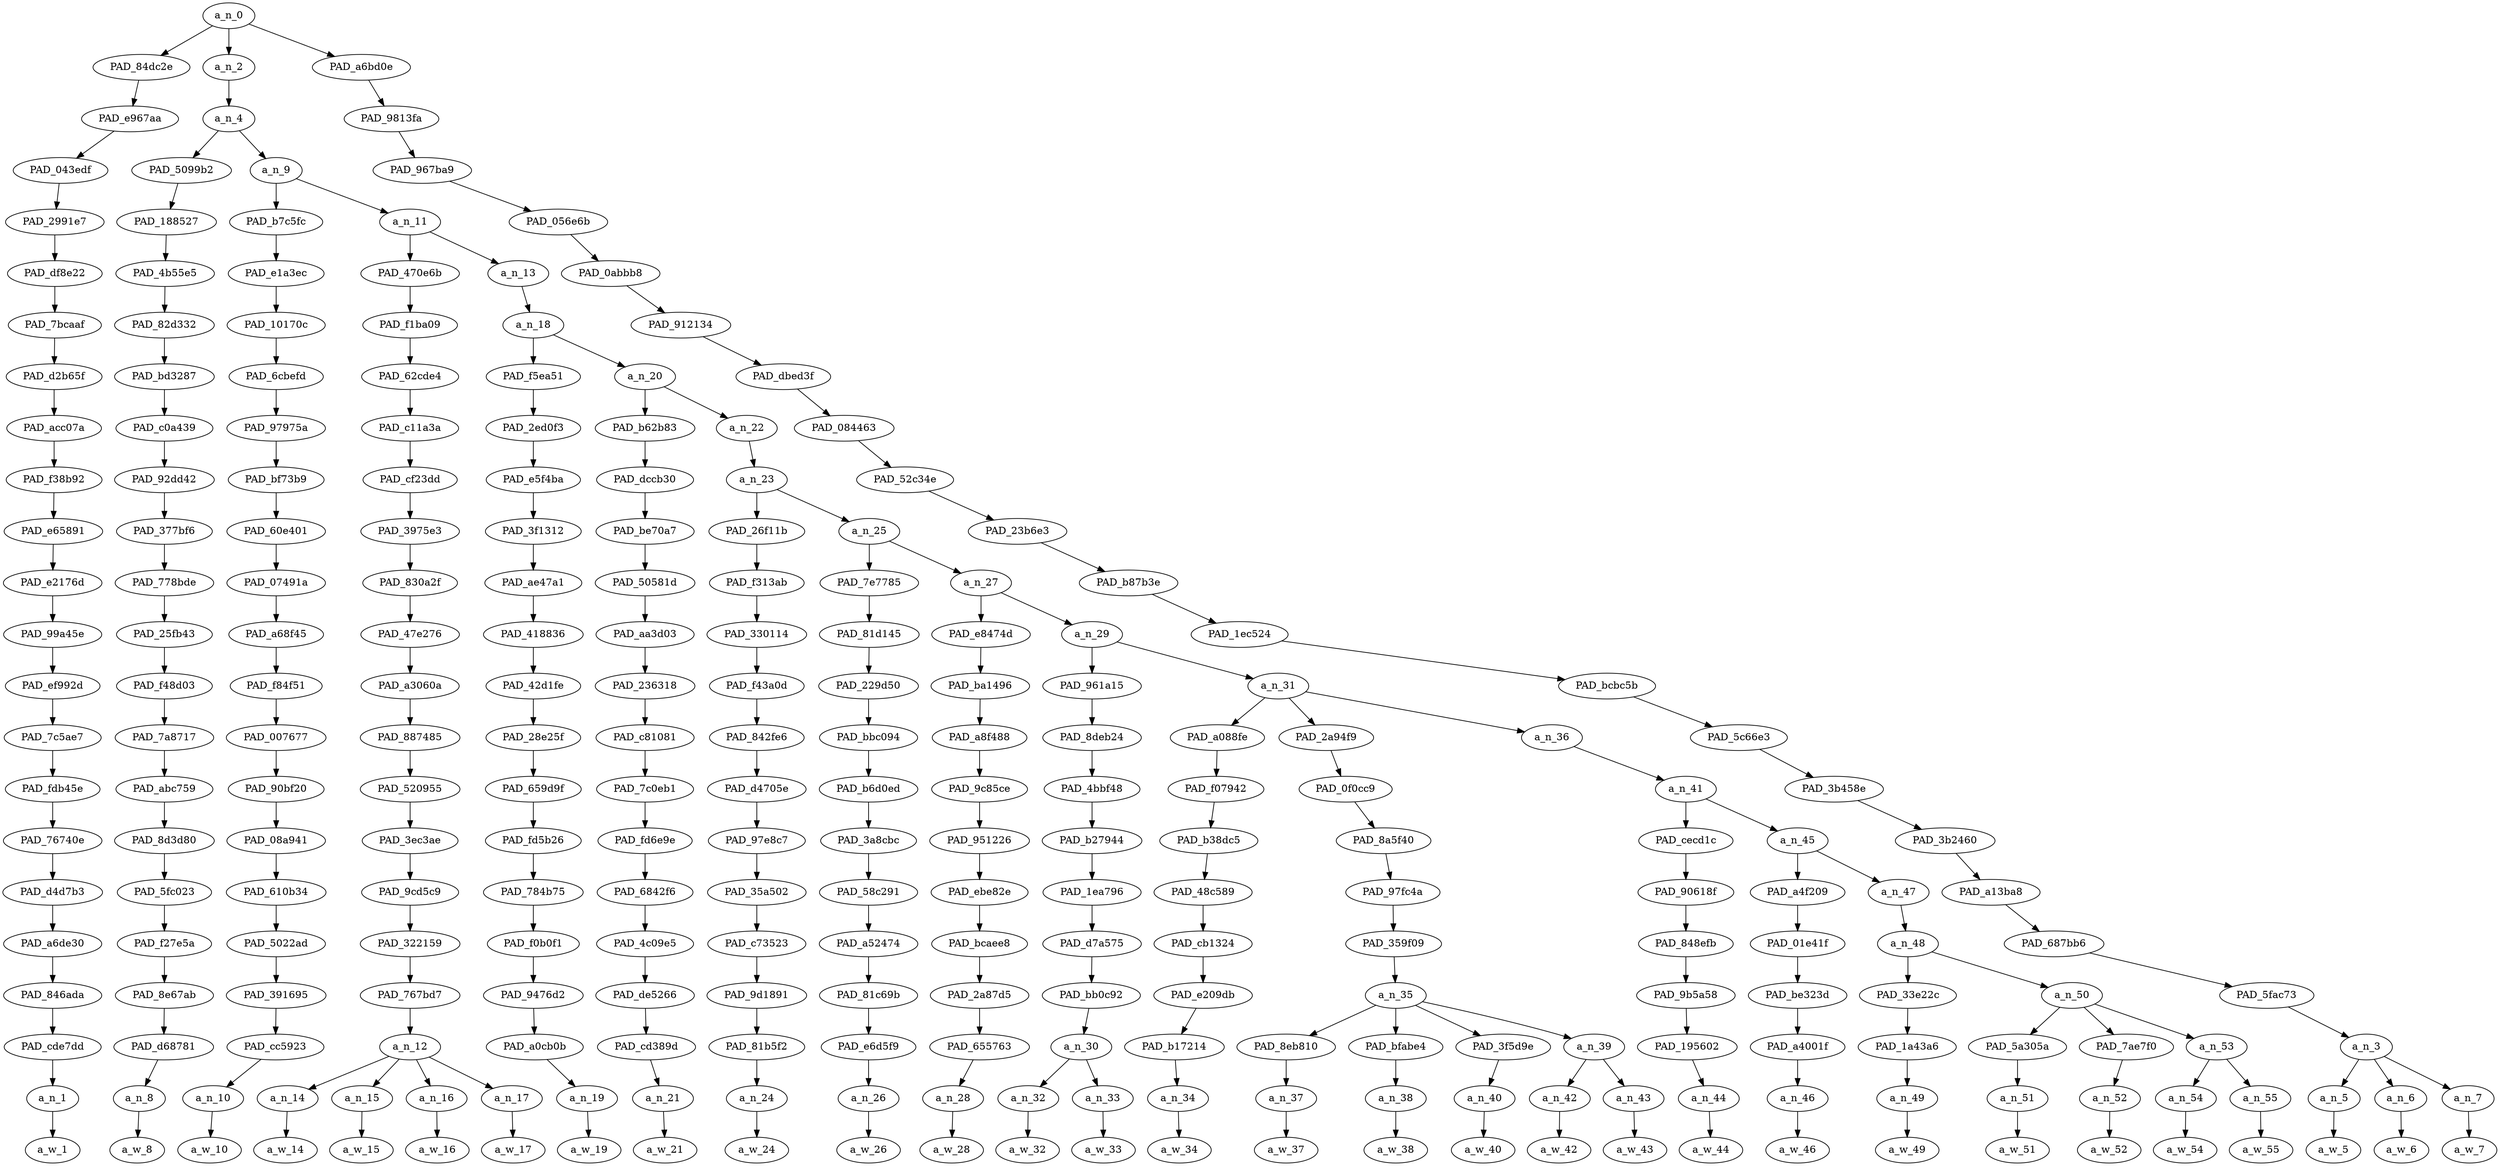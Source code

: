 strict digraph "" {
	a_n_0	[div_dir=1,
		index=0,
		level=22,
		pos="10.189973054108796,22!",
		text_span="[0, 1, 2, 3, 4, 5, 6, 7, 8, 9, 10, 11, 12, 13, 14, 15, 16, 17, 18, 19, 20, 21, 22, 23, 24, 25, 26, 27, 28, 29]",
		value=0.99999999];
	PAD_84dc2e	[div_dir=1,
		index=0,
		level=21,
		pos="0.0,21!",
		text_span="[0]",
		value=0.05648626];
	a_n_0 -> PAD_84dc2e;
	a_n_2	[div_dir=1,
		index=1,
		level=21,
		pos="2.569919162326389,21!",
		text_span="[1, 2, 3, 4, 5, 6, 7, 8, 9, 10, 11, 12, 13, 14, 15, 16, 17, 18, 19, 20, 21, 22, 23, 24, 25, 26]",
		value=0.85687011];
	a_n_0 -> a_n_2;
	PAD_a6bd0e	[div_dir=1,
		index=2,
		level=21,
		pos="28.0,21!",
		text_span="[27, 28, 29]",
		value=0.08574653];
	a_n_0 -> PAD_a6bd0e;
	PAD_e967aa	[div_dir=1,
		index=0,
		level=20,
		pos="0.0,20!",
		text_span="[0]",
		value=0.05648626];
	PAD_84dc2e -> PAD_e967aa;
	PAD_043edf	[div_dir=1,
		index=0,
		level=19,
		pos="0.0,19!",
		text_span="[0]",
		value=0.05648626];
	PAD_e967aa -> PAD_043edf;
	PAD_2991e7	[div_dir=1,
		index=0,
		level=18,
		pos="0.0,18!",
		text_span="[0]",
		value=0.05648626];
	PAD_043edf -> PAD_2991e7;
	PAD_df8e22	[div_dir=1,
		index=0,
		level=17,
		pos="0.0,17!",
		text_span="[0]",
		value=0.05648626];
	PAD_2991e7 -> PAD_df8e22;
	PAD_7bcaaf	[div_dir=1,
		index=0,
		level=16,
		pos="0.0,16!",
		text_span="[0]",
		value=0.05648626];
	PAD_df8e22 -> PAD_7bcaaf;
	PAD_d2b65f	[div_dir=1,
		index=0,
		level=15,
		pos="0.0,15!",
		text_span="[0]",
		value=0.05648626];
	PAD_7bcaaf -> PAD_d2b65f;
	PAD_acc07a	[div_dir=1,
		index=0,
		level=14,
		pos="0.0,14!",
		text_span="[0]",
		value=0.05648626];
	PAD_d2b65f -> PAD_acc07a;
	PAD_f38b92	[div_dir=1,
		index=0,
		level=13,
		pos="0.0,13!",
		text_span="[0]",
		value=0.05648626];
	PAD_acc07a -> PAD_f38b92;
	PAD_e65891	[div_dir=1,
		index=0,
		level=12,
		pos="0.0,12!",
		text_span="[0]",
		value=0.05648626];
	PAD_f38b92 -> PAD_e65891;
	PAD_e2176d	[div_dir=1,
		index=0,
		level=11,
		pos="0.0,11!",
		text_span="[0]",
		value=0.05648626];
	PAD_e65891 -> PAD_e2176d;
	PAD_99a45e	[div_dir=1,
		index=0,
		level=10,
		pos="0.0,10!",
		text_span="[0]",
		value=0.05648626];
	PAD_e2176d -> PAD_99a45e;
	PAD_ef992d	[div_dir=1,
		index=0,
		level=9,
		pos="0.0,9!",
		text_span="[0]",
		value=0.05648626];
	PAD_99a45e -> PAD_ef992d;
	PAD_7c5ae7	[div_dir=1,
		index=0,
		level=8,
		pos="0.0,8!",
		text_span="[0]",
		value=0.05648626];
	PAD_ef992d -> PAD_7c5ae7;
	PAD_fdb45e	[div_dir=1,
		index=0,
		level=7,
		pos="0.0,7!",
		text_span="[0]",
		value=0.05648626];
	PAD_7c5ae7 -> PAD_fdb45e;
	PAD_76740e	[div_dir=1,
		index=0,
		level=6,
		pos="0.0,6!",
		text_span="[0]",
		value=0.05648626];
	PAD_fdb45e -> PAD_76740e;
	PAD_d4d7b3	[div_dir=1,
		index=0,
		level=5,
		pos="0.0,5!",
		text_span="[0]",
		value=0.05648626];
	PAD_76740e -> PAD_d4d7b3;
	PAD_a6de30	[div_dir=1,
		index=0,
		level=4,
		pos="0.0,4!",
		text_span="[0]",
		value=0.05648626];
	PAD_d4d7b3 -> PAD_a6de30;
	PAD_846ada	[div_dir=1,
		index=0,
		level=3,
		pos="0.0,3!",
		text_span="[0]",
		value=0.05648626];
	PAD_a6de30 -> PAD_846ada;
	PAD_cde7dd	[div_dir=1,
		index=0,
		level=2,
		pos="0.0,2!",
		text_span="[0]",
		value=0.05648626];
	PAD_846ada -> PAD_cde7dd;
	a_n_1	[div_dir=1,
		index=0,
		level=1,
		pos="0.0,1!",
		text_span="[0]",
		value=0.05648626];
	PAD_cde7dd -> a_n_1;
	a_w_1	[div_dir=0,
		index=0,
		level=0,
		pos="0,0!",
		text_span="[0]",
		value=lol];
	a_n_1 -> a_w_1;
	a_n_4	[div_dir=1,
		index=1,
		level=20,
		pos="2.569919162326389,20!",
		text_span="[1, 2, 3, 4, 5, 6, 7, 8, 9, 10, 11, 12, 13, 14, 15, 16, 17, 18, 19, 20, 21, 22, 23, 24, 25, 26]",
		value=0.85604444];
	a_n_2 -> a_n_4;
	PAD_5099b2	[div_dir=1,
		index=1,
		level=19,
		pos="1.0,19!",
		text_span="[1]",
		value=0.02303687];
	a_n_4 -> PAD_5099b2;
	a_n_9	[div_dir=1,
		index=2,
		level=19,
		pos="4.139838324652778,19!",
		text_span="[2, 3, 4, 5, 6, 7, 8, 9, 10, 11, 12, 13, 14, 15, 16, 17, 18, 19, 20, 21, 22, 23, 24, 25, 26]",
		value=0.83218190];
	a_n_4 -> a_n_9;
	PAD_188527	[div_dir=1,
		index=1,
		level=18,
		pos="1.0,18!",
		text_span="[1]",
		value=0.02303687];
	PAD_5099b2 -> PAD_188527;
	PAD_4b55e5	[div_dir=1,
		index=1,
		level=17,
		pos="1.0,17!",
		text_span="[1]",
		value=0.02303687];
	PAD_188527 -> PAD_4b55e5;
	PAD_82d332	[div_dir=1,
		index=1,
		level=16,
		pos="1.0,16!",
		text_span="[1]",
		value=0.02303687];
	PAD_4b55e5 -> PAD_82d332;
	PAD_bd3287	[div_dir=1,
		index=1,
		level=15,
		pos="1.0,15!",
		text_span="[1]",
		value=0.02303687];
	PAD_82d332 -> PAD_bd3287;
	PAD_c0a439	[div_dir=1,
		index=1,
		level=14,
		pos="1.0,14!",
		text_span="[1]",
		value=0.02303687];
	PAD_bd3287 -> PAD_c0a439;
	PAD_92dd42	[div_dir=1,
		index=1,
		level=13,
		pos="1.0,13!",
		text_span="[1]",
		value=0.02303687];
	PAD_c0a439 -> PAD_92dd42;
	PAD_377bf6	[div_dir=1,
		index=1,
		level=12,
		pos="1.0,12!",
		text_span="[1]",
		value=0.02303687];
	PAD_92dd42 -> PAD_377bf6;
	PAD_778bde	[div_dir=1,
		index=1,
		level=11,
		pos="1.0,11!",
		text_span="[1]",
		value=0.02303687];
	PAD_377bf6 -> PAD_778bde;
	PAD_25fb43	[div_dir=1,
		index=1,
		level=10,
		pos="1.0,10!",
		text_span="[1]",
		value=0.02303687];
	PAD_778bde -> PAD_25fb43;
	PAD_f48d03	[div_dir=1,
		index=1,
		level=9,
		pos="1.0,9!",
		text_span="[1]",
		value=0.02303687];
	PAD_25fb43 -> PAD_f48d03;
	PAD_7a8717	[div_dir=1,
		index=1,
		level=8,
		pos="1.0,8!",
		text_span="[1]",
		value=0.02303687];
	PAD_f48d03 -> PAD_7a8717;
	PAD_abc759	[div_dir=1,
		index=1,
		level=7,
		pos="1.0,7!",
		text_span="[1]",
		value=0.02303687];
	PAD_7a8717 -> PAD_abc759;
	PAD_8d3d80	[div_dir=1,
		index=1,
		level=6,
		pos="1.0,6!",
		text_span="[1]",
		value=0.02303687];
	PAD_abc759 -> PAD_8d3d80;
	PAD_5fc023	[div_dir=1,
		index=1,
		level=5,
		pos="1.0,5!",
		text_span="[1]",
		value=0.02303687];
	PAD_8d3d80 -> PAD_5fc023;
	PAD_f27e5a	[div_dir=1,
		index=1,
		level=4,
		pos="1.0,4!",
		text_span="[1]",
		value=0.02303687];
	PAD_5fc023 -> PAD_f27e5a;
	PAD_8e67ab	[div_dir=1,
		index=1,
		level=3,
		pos="1.0,3!",
		text_span="[1]",
		value=0.02303687];
	PAD_f27e5a -> PAD_8e67ab;
	PAD_d68781	[div_dir=1,
		index=1,
		level=2,
		pos="1.0,2!",
		text_span="[1]",
		value=0.02303687];
	PAD_8e67ab -> PAD_d68781;
	a_n_8	[div_dir=1,
		index=1,
		level=1,
		pos="1.0,1!",
		text_span="[1]",
		value=0.02303687];
	PAD_d68781 -> a_n_8;
	a_w_8	[div_dir=0,
		index=1,
		level=0,
		pos="1,0!",
		text_span="[1]",
		value=we];
	a_n_8 -> a_w_8;
	PAD_b7c5fc	[div_dir=-1,
		index=2,
		level=18,
		pos="2.0,18!",
		text_span="[2]",
		value=0.02458625];
	a_n_9 -> PAD_b7c5fc;
	a_n_11	[div_dir=1,
		index=3,
		level=18,
		pos="6.279676649305555,18!",
		text_span="[3, 4, 5, 6, 7, 8, 9, 10, 11, 12, 13, 14, 15, 16, 17, 18, 19, 20, 21, 22, 23, 24, 25, 26]",
		value=0.80678924];
	a_n_9 -> a_n_11;
	PAD_e1a3ec	[div_dir=-1,
		index=2,
		level=17,
		pos="2.0,17!",
		text_span="[2]",
		value=0.02458625];
	PAD_b7c5fc -> PAD_e1a3ec;
	PAD_10170c	[div_dir=-1,
		index=2,
		level=16,
		pos="2.0,16!",
		text_span="[2]",
		value=0.02458625];
	PAD_e1a3ec -> PAD_10170c;
	PAD_6cbefd	[div_dir=-1,
		index=2,
		level=15,
		pos="2.0,15!",
		text_span="[2]",
		value=0.02458625];
	PAD_10170c -> PAD_6cbefd;
	PAD_97975a	[div_dir=-1,
		index=2,
		level=14,
		pos="2.0,14!",
		text_span="[2]",
		value=0.02458625];
	PAD_6cbefd -> PAD_97975a;
	PAD_bf73b9	[div_dir=-1,
		index=2,
		level=13,
		pos="2.0,13!",
		text_span="[2]",
		value=0.02458625];
	PAD_97975a -> PAD_bf73b9;
	PAD_60e401	[div_dir=-1,
		index=2,
		level=12,
		pos="2.0,12!",
		text_span="[2]",
		value=0.02458625];
	PAD_bf73b9 -> PAD_60e401;
	PAD_07491a	[div_dir=-1,
		index=2,
		level=11,
		pos="2.0,11!",
		text_span="[2]",
		value=0.02458625];
	PAD_60e401 -> PAD_07491a;
	PAD_a68f45	[div_dir=-1,
		index=2,
		level=10,
		pos="2.0,10!",
		text_span="[2]",
		value=0.02458625];
	PAD_07491a -> PAD_a68f45;
	PAD_f84f51	[div_dir=-1,
		index=2,
		level=9,
		pos="2.0,9!",
		text_span="[2]",
		value=0.02458625];
	PAD_a68f45 -> PAD_f84f51;
	PAD_007677	[div_dir=-1,
		index=2,
		level=8,
		pos="2.0,8!",
		text_span="[2]",
		value=0.02458625];
	PAD_f84f51 -> PAD_007677;
	PAD_90bf20	[div_dir=-1,
		index=2,
		level=7,
		pos="2.0,7!",
		text_span="[2]",
		value=0.02458625];
	PAD_007677 -> PAD_90bf20;
	PAD_08a941	[div_dir=-1,
		index=2,
		level=6,
		pos="2.0,6!",
		text_span="[2]",
		value=0.02458625];
	PAD_90bf20 -> PAD_08a941;
	PAD_610b34	[div_dir=-1,
		index=2,
		level=5,
		pos="2.0,5!",
		text_span="[2]",
		value=0.02458625];
	PAD_08a941 -> PAD_610b34;
	PAD_5022ad	[div_dir=-1,
		index=2,
		level=4,
		pos="2.0,4!",
		text_span="[2]",
		value=0.02458625];
	PAD_610b34 -> PAD_5022ad;
	PAD_391695	[div_dir=-1,
		index=2,
		level=3,
		pos="2.0,3!",
		text_span="[2]",
		value=0.02458625];
	PAD_5022ad -> PAD_391695;
	PAD_cc5923	[div_dir=-1,
		index=2,
		level=2,
		pos="2.0,2!",
		text_span="[2]",
		value=0.02458625];
	PAD_391695 -> PAD_cc5923;
	a_n_10	[div_dir=-1,
		index=2,
		level=1,
		pos="2.0,1!",
		text_span="[2]",
		value=0.02458625];
	PAD_cc5923 -> a_n_10;
	a_w_10	[div_dir=0,
		index=2,
		level=0,
		pos="2,0!",
		text_span="[2]",
		value=got];
	a_n_10 -> a_w_10;
	PAD_470e6b	[div_dir=1,
		index=3,
		level=17,
		pos="4.5,17!",
		text_span="[3, 4, 5, 6]",
		value=0.19123895];
	a_n_11 -> PAD_470e6b;
	a_n_13	[div_dir=1,
		index=4,
		level=17,
		pos="8.05935329861111,17!",
		text_span="[7, 8, 9, 10, 11, 12, 13, 14, 15, 16, 17, 18, 19, 20, 21, 22, 23, 24, 25, 26]",
		value=0.61471769];
	a_n_11 -> a_n_13;
	PAD_f1ba09	[div_dir=1,
		index=3,
		level=16,
		pos="4.5,16!",
		text_span="[3, 4, 5, 6]",
		value=0.19123895];
	PAD_470e6b -> PAD_f1ba09;
	PAD_62cde4	[div_dir=1,
		index=3,
		level=15,
		pos="4.5,15!",
		text_span="[3, 4, 5, 6]",
		value=0.19123895];
	PAD_f1ba09 -> PAD_62cde4;
	PAD_c11a3a	[div_dir=1,
		index=3,
		level=14,
		pos="4.5,14!",
		text_span="[3, 4, 5, 6]",
		value=0.19123895];
	PAD_62cde4 -> PAD_c11a3a;
	PAD_cf23dd	[div_dir=1,
		index=3,
		level=13,
		pos="4.5,13!",
		text_span="[3, 4, 5, 6]",
		value=0.19123895];
	PAD_c11a3a -> PAD_cf23dd;
	PAD_3975e3	[div_dir=1,
		index=3,
		level=12,
		pos="4.5,12!",
		text_span="[3, 4, 5, 6]",
		value=0.19123895];
	PAD_cf23dd -> PAD_3975e3;
	PAD_830a2f	[div_dir=1,
		index=3,
		level=11,
		pos="4.5,11!",
		text_span="[3, 4, 5, 6]",
		value=0.19123895];
	PAD_3975e3 -> PAD_830a2f;
	PAD_47e276	[div_dir=1,
		index=3,
		level=10,
		pos="4.5,10!",
		text_span="[3, 4, 5, 6]",
		value=0.19123895];
	PAD_830a2f -> PAD_47e276;
	PAD_a3060a	[div_dir=1,
		index=3,
		level=9,
		pos="4.5,9!",
		text_span="[3, 4, 5, 6]",
		value=0.19123895];
	PAD_47e276 -> PAD_a3060a;
	PAD_887485	[div_dir=1,
		index=3,
		level=8,
		pos="4.5,8!",
		text_span="[3, 4, 5, 6]",
		value=0.19123895];
	PAD_a3060a -> PAD_887485;
	PAD_520955	[div_dir=1,
		index=3,
		level=7,
		pos="4.5,7!",
		text_span="[3, 4, 5, 6]",
		value=0.19123895];
	PAD_887485 -> PAD_520955;
	PAD_3ec3ae	[div_dir=1,
		index=3,
		level=6,
		pos="4.5,6!",
		text_span="[3, 4, 5, 6]",
		value=0.19123895];
	PAD_520955 -> PAD_3ec3ae;
	PAD_9cd5c9	[div_dir=1,
		index=3,
		level=5,
		pos="4.5,5!",
		text_span="[3, 4, 5, 6]",
		value=0.19123895];
	PAD_3ec3ae -> PAD_9cd5c9;
	PAD_322159	[div_dir=1,
		index=3,
		level=4,
		pos="4.5,4!",
		text_span="[3, 4, 5, 6]",
		value=0.19123895];
	PAD_9cd5c9 -> PAD_322159;
	PAD_767bd7	[div_dir=1,
		index=3,
		level=3,
		pos="4.5,3!",
		text_span="[3, 4, 5, 6]",
		value=0.19123895];
	PAD_322159 -> PAD_767bd7;
	a_n_12	[div_dir=1,
		index=3,
		level=2,
		pos="4.5,2!",
		text_span="[3, 4, 5, 6]",
		value=0.19123895];
	PAD_767bd7 -> a_n_12;
	a_n_14	[div_dir=1,
		index=3,
		level=1,
		pos="3.0,1!",
		text_span="[3]",
		value=0.02254219];
	a_n_12 -> a_n_14;
	a_n_15	[div_dir=1,
		index=4,
		level=1,
		pos="4.0,1!",
		text_span="[4]",
		value=0.04135206];
	a_n_12 -> a_n_15;
	a_n_16	[div_dir=1,
		index=5,
		level=1,
		pos="5.0,1!",
		text_span="[5]",
		value=0.04906161];
	a_n_12 -> a_n_16;
	a_n_17	[div_dir=1,
		index=6,
		level=1,
		pos="6.0,1!",
		text_span="[6]",
		value=0.07789695];
	a_n_12 -> a_n_17;
	a_w_14	[div_dir=0,
		index=3,
		level=0,
		pos="3,0!",
		text_span="[3]",
		value=another];
	a_n_14 -> a_w_14;
	a_w_15	[div_dir=0,
		index=4,
		level=0,
		pos="4,0!",
		text_span="[4]",
		value=israel];
	a_n_15 -> a_w_15;
	a_w_16	[div_dir=0,
		index=5,
		level=0,
		pos="5,0!",
		text_span="[5]",
		value=firsting];
	a_n_16 -> a_w_16;
	a_w_17	[div_dir=0,
		index=6,
		level=0,
		pos="6,0!",
		text_span="[6]",
		value=faggot];
	a_n_17 -> a_w_17;
	a_n_18	[div_dir=1,
		index=4,
		level=16,
		pos="8.05935329861111,16!",
		text_span="[7, 8, 9, 10, 11, 12, 13, 14, 15, 16, 17, 18, 19, 20, 21, 22, 23, 24, 25, 26]",
		value=0.61397891];
	a_n_13 -> a_n_18;
	PAD_f5ea51	[div_dir=1,
		index=4,
		level=15,
		pos="7.0,15!",
		text_span="[7]",
		value=0.01939970];
	a_n_18 -> PAD_f5ea51;
	a_n_20	[div_dir=1,
		index=5,
		level=15,
		pos="9.118706597222221,15!",
		text_span="[8, 9, 10, 11, 12, 13, 14, 15, 16, 17, 18, 19, 20, 21, 22, 23, 24, 25, 26]",
		value=0.59384043];
	a_n_18 -> a_n_20;
	PAD_2ed0f3	[div_dir=1,
		index=4,
		level=14,
		pos="7.0,14!",
		text_span="[7]",
		value=0.01939970];
	PAD_f5ea51 -> PAD_2ed0f3;
	PAD_e5f4ba	[div_dir=1,
		index=4,
		level=13,
		pos="7.0,13!",
		text_span="[7]",
		value=0.01939970];
	PAD_2ed0f3 -> PAD_e5f4ba;
	PAD_3f1312	[div_dir=1,
		index=4,
		level=12,
		pos="7.0,12!",
		text_span="[7]",
		value=0.01939970];
	PAD_e5f4ba -> PAD_3f1312;
	PAD_ae47a1	[div_dir=1,
		index=4,
		level=11,
		pos="7.0,11!",
		text_span="[7]",
		value=0.01939970];
	PAD_3f1312 -> PAD_ae47a1;
	PAD_418836	[div_dir=1,
		index=4,
		level=10,
		pos="7.0,10!",
		text_span="[7]",
		value=0.01939970];
	PAD_ae47a1 -> PAD_418836;
	PAD_42d1fe	[div_dir=1,
		index=4,
		level=9,
		pos="7.0,9!",
		text_span="[7]",
		value=0.01939970];
	PAD_418836 -> PAD_42d1fe;
	PAD_28e25f	[div_dir=1,
		index=4,
		level=8,
		pos="7.0,8!",
		text_span="[7]",
		value=0.01939970];
	PAD_42d1fe -> PAD_28e25f;
	PAD_659d9f	[div_dir=1,
		index=4,
		level=7,
		pos="7.0,7!",
		text_span="[7]",
		value=0.01939970];
	PAD_28e25f -> PAD_659d9f;
	PAD_fd5b26	[div_dir=1,
		index=4,
		level=6,
		pos="7.0,6!",
		text_span="[7]",
		value=0.01939970];
	PAD_659d9f -> PAD_fd5b26;
	PAD_784b75	[div_dir=1,
		index=4,
		level=5,
		pos="7.0,5!",
		text_span="[7]",
		value=0.01939970];
	PAD_fd5b26 -> PAD_784b75;
	PAD_f0b0f1	[div_dir=1,
		index=4,
		level=4,
		pos="7.0,4!",
		text_span="[7]",
		value=0.01939970];
	PAD_784b75 -> PAD_f0b0f1;
	PAD_9476d2	[div_dir=1,
		index=4,
		level=3,
		pos="7.0,3!",
		text_span="[7]",
		value=0.01939970];
	PAD_f0b0f1 -> PAD_9476d2;
	PAD_a0cb0b	[div_dir=1,
		index=4,
		level=2,
		pos="7.0,2!",
		text_span="[7]",
		value=0.01939970];
	PAD_9476d2 -> PAD_a0cb0b;
	a_n_19	[div_dir=1,
		index=7,
		level=1,
		pos="7.0,1!",
		text_span="[7]",
		value=0.01939970];
	PAD_a0cb0b -> a_n_19;
	a_w_19	[div_dir=0,
		index=7,
		level=0,
		pos="7,0!",
		text_span="[7]",
		value=i];
	a_n_19 -> a_w_19;
	PAD_b62b83	[div_dir=1,
		index=5,
		level=14,
		pos="8.0,14!",
		text_span="[8]",
		value=0.02155569];
	a_n_20 -> PAD_b62b83;
	a_n_22	[div_dir=1,
		index=6,
		level=14,
		pos="10.237413194444445,14!",
		text_span="[9, 10, 11, 12, 13, 14, 15, 16, 17, 18, 19, 20, 21, 22, 23, 24, 25, 26]",
		value=0.57154266];
	a_n_20 -> a_n_22;
	PAD_dccb30	[div_dir=1,
		index=5,
		level=13,
		pos="8.0,13!",
		text_span="[8]",
		value=0.02155569];
	PAD_b62b83 -> PAD_dccb30;
	PAD_be70a7	[div_dir=1,
		index=5,
		level=12,
		pos="8.0,12!",
		text_span="[8]",
		value=0.02155569];
	PAD_dccb30 -> PAD_be70a7;
	PAD_50581d	[div_dir=1,
		index=5,
		level=11,
		pos="8.0,11!",
		text_span="[8]",
		value=0.02155569];
	PAD_be70a7 -> PAD_50581d;
	PAD_aa3d03	[div_dir=1,
		index=5,
		level=10,
		pos="8.0,10!",
		text_span="[8]",
		value=0.02155569];
	PAD_50581d -> PAD_aa3d03;
	PAD_236318	[div_dir=1,
		index=5,
		level=9,
		pos="8.0,9!",
		text_span="[8]",
		value=0.02155569];
	PAD_aa3d03 -> PAD_236318;
	PAD_c81081	[div_dir=1,
		index=5,
		level=8,
		pos="8.0,8!",
		text_span="[8]",
		value=0.02155569];
	PAD_236318 -> PAD_c81081;
	PAD_7c0eb1	[div_dir=1,
		index=5,
		level=7,
		pos="8.0,7!",
		text_span="[8]",
		value=0.02155569];
	PAD_c81081 -> PAD_7c0eb1;
	PAD_fd6e9e	[div_dir=1,
		index=5,
		level=6,
		pos="8.0,6!",
		text_span="[8]",
		value=0.02155569];
	PAD_7c0eb1 -> PAD_fd6e9e;
	PAD_6842f6	[div_dir=1,
		index=5,
		level=5,
		pos="8.0,5!",
		text_span="[8]",
		value=0.02155569];
	PAD_fd6e9e -> PAD_6842f6;
	PAD_4c09e5	[div_dir=1,
		index=5,
		level=4,
		pos="8.0,4!",
		text_span="[8]",
		value=0.02155569];
	PAD_6842f6 -> PAD_4c09e5;
	PAD_de5266	[div_dir=1,
		index=5,
		level=3,
		pos="8.0,3!",
		text_span="[8]",
		value=0.02155569];
	PAD_4c09e5 -> PAD_de5266;
	PAD_cd389d	[div_dir=1,
		index=5,
		level=2,
		pos="8.0,2!",
		text_span="[8]",
		value=0.02155569];
	PAD_de5266 -> PAD_cd389d;
	a_n_21	[div_dir=1,
		index=8,
		level=1,
		pos="8.0,1!",
		text_span="[8]",
		value=0.02155569];
	PAD_cd389d -> a_n_21;
	a_w_21	[div_dir=0,
		index=8,
		level=0,
		pos="8,0!",
		text_span="[8]",
		value=bet];
	a_n_21 -> a_w_21;
	a_n_23	[div_dir=1,
		index=6,
		level=13,
		pos="10.237413194444445,13!",
		text_span="[9, 10, 11, 12, 13, 14, 15, 16, 17, 18, 19, 20, 21, 22, 23, 24, 25, 26]",
		value=0.57080674];
	a_n_22 -> a_n_23;
	PAD_26f11b	[div_dir=1,
		index=6,
		level=12,
		pos="9.0,12!",
		text_span="[9]",
		value=0.02090284];
	a_n_23 -> PAD_26f11b;
	a_n_25	[div_dir=1,
		index=7,
		level=12,
		pos="11.47482638888889,12!",
		text_span="[10, 11, 12, 13, 14, 15, 16, 17, 18, 19, 20, 21, 22, 23, 24, 25, 26]",
		value=0.54916798];
	a_n_23 -> a_n_25;
	PAD_f313ab	[div_dir=1,
		index=6,
		level=11,
		pos="9.0,11!",
		text_span="[9]",
		value=0.02090284];
	PAD_26f11b -> PAD_f313ab;
	PAD_330114	[div_dir=1,
		index=6,
		level=10,
		pos="9.0,10!",
		text_span="[9]",
		value=0.02090284];
	PAD_f313ab -> PAD_330114;
	PAD_f43a0d	[div_dir=1,
		index=6,
		level=9,
		pos="9.0,9!",
		text_span="[9]",
		value=0.02090284];
	PAD_330114 -> PAD_f43a0d;
	PAD_842fe6	[div_dir=1,
		index=6,
		level=8,
		pos="9.0,8!",
		text_span="[9]",
		value=0.02090284];
	PAD_f43a0d -> PAD_842fe6;
	PAD_d4705e	[div_dir=1,
		index=6,
		level=7,
		pos="9.0,7!",
		text_span="[9]",
		value=0.02090284];
	PAD_842fe6 -> PAD_d4705e;
	PAD_97e8c7	[div_dir=1,
		index=6,
		level=6,
		pos="9.0,6!",
		text_span="[9]",
		value=0.02090284];
	PAD_d4705e -> PAD_97e8c7;
	PAD_35a502	[div_dir=1,
		index=6,
		level=5,
		pos="9.0,5!",
		text_span="[9]",
		value=0.02090284];
	PAD_97e8c7 -> PAD_35a502;
	PAD_c73523	[div_dir=1,
		index=6,
		level=4,
		pos="9.0,4!",
		text_span="[9]",
		value=0.02090284];
	PAD_35a502 -> PAD_c73523;
	PAD_9d1891	[div_dir=1,
		index=6,
		level=3,
		pos="9.0,3!",
		text_span="[9]",
		value=0.02090284];
	PAD_c73523 -> PAD_9d1891;
	PAD_81b5f2	[div_dir=1,
		index=6,
		level=2,
		pos="9.0,2!",
		text_span="[9]",
		value=0.02090284];
	PAD_9d1891 -> PAD_81b5f2;
	a_n_24	[div_dir=1,
		index=9,
		level=1,
		pos="9.0,1!",
		text_span="[9]",
		value=0.02090284];
	PAD_81b5f2 -> a_n_24;
	a_w_24	[div_dir=0,
		index=9,
		level=0,
		pos="9,0!",
		text_span="[9]",
		value=you];
	a_n_24 -> a_w_24;
	PAD_7e7785	[div_dir=1,
		index=7,
		level=11,
		pos="10.0,11!",
		text_span="[10]",
		value=0.02298011];
	a_n_25 -> PAD_7e7785;
	a_n_27	[div_dir=1,
		index=8,
		level=11,
		pos="12.949652777777779,11!",
		text_span="[11, 12, 13, 14, 15, 16, 17, 18, 19, 20, 21, 22, 23, 24, 25, 26]",
		value=0.52547768];
	a_n_25 -> a_n_27;
	PAD_81d145	[div_dir=1,
		index=7,
		level=10,
		pos="10.0,10!",
		text_span="[10]",
		value=0.02298011];
	PAD_7e7785 -> PAD_81d145;
	PAD_229d50	[div_dir=1,
		index=7,
		level=9,
		pos="10.0,9!",
		text_span="[10]",
		value=0.02298011];
	PAD_81d145 -> PAD_229d50;
	PAD_bbc094	[div_dir=1,
		index=7,
		level=8,
		pos="10.0,8!",
		text_span="[10]",
		value=0.02298011];
	PAD_229d50 -> PAD_bbc094;
	PAD_b6d0ed	[div_dir=1,
		index=7,
		level=7,
		pos="10.0,7!",
		text_span="[10]",
		value=0.02298011];
	PAD_bbc094 -> PAD_b6d0ed;
	PAD_3a8cbc	[div_dir=1,
		index=7,
		level=6,
		pos="10.0,6!",
		text_span="[10]",
		value=0.02298011];
	PAD_b6d0ed -> PAD_3a8cbc;
	PAD_58c291	[div_dir=1,
		index=7,
		level=5,
		pos="10.0,5!",
		text_span="[10]",
		value=0.02298011];
	PAD_3a8cbc -> PAD_58c291;
	PAD_a52474	[div_dir=1,
		index=7,
		level=4,
		pos="10.0,4!",
		text_span="[10]",
		value=0.02298011];
	PAD_58c291 -> PAD_a52474;
	PAD_81c69b	[div_dir=1,
		index=7,
		level=3,
		pos="10.0,3!",
		text_span="[10]",
		value=0.02298011];
	PAD_a52474 -> PAD_81c69b;
	PAD_e6d5f9	[div_dir=1,
		index=7,
		level=2,
		pos="10.0,2!",
		text_span="[10]",
		value=0.02298011];
	PAD_81c69b -> PAD_e6d5f9;
	a_n_26	[div_dir=1,
		index=10,
		level=1,
		pos="10.0,1!",
		text_span="[10]",
		value=0.02298011];
	PAD_e6d5f9 -> a_n_26;
	a_w_26	[div_dir=0,
		index=10,
		level=0,
		pos="10,0!",
		text_span="[10]",
		value=d];
	a_n_26 -> a_w_26;
	PAD_e8474d	[div_dir=1,
		index=8,
		level=10,
		pos="11.0,10!",
		text_span="[11]",
		value=0.02556104];
	a_n_27 -> PAD_e8474d;
	a_n_29	[div_dir=1,
		index=9,
		level=10,
		pos="14.899305555555555,10!",
		text_span="[12, 13, 14, 15, 16, 17, 18, 19, 20, 21, 22, 23, 24, 25, 26]",
		value=0.49919176];
	a_n_27 -> a_n_29;
	PAD_ba1496	[div_dir=1,
		index=8,
		level=9,
		pos="11.0,9!",
		text_span="[11]",
		value=0.02556104];
	PAD_e8474d -> PAD_ba1496;
	PAD_a8f488	[div_dir=1,
		index=8,
		level=8,
		pos="11.0,8!",
		text_span="[11]",
		value=0.02556104];
	PAD_ba1496 -> PAD_a8f488;
	PAD_9c85ce	[div_dir=1,
		index=8,
		level=7,
		pos="11.0,7!",
		text_span="[11]",
		value=0.02556104];
	PAD_a8f488 -> PAD_9c85ce;
	PAD_951226	[div_dir=1,
		index=8,
		level=6,
		pos="11.0,6!",
		text_span="[11]",
		value=0.02556104];
	PAD_9c85ce -> PAD_951226;
	PAD_ebe82e	[div_dir=1,
		index=8,
		level=5,
		pos="11.0,5!",
		text_span="[11]",
		value=0.02556104];
	PAD_951226 -> PAD_ebe82e;
	PAD_bcaee8	[div_dir=1,
		index=8,
		level=4,
		pos="11.0,4!",
		text_span="[11]",
		value=0.02556104];
	PAD_ebe82e -> PAD_bcaee8;
	PAD_2a87d5	[div_dir=1,
		index=8,
		level=3,
		pos="11.0,3!",
		text_span="[11]",
		value=0.02556104];
	PAD_bcaee8 -> PAD_2a87d5;
	PAD_655763	[div_dir=1,
		index=8,
		level=2,
		pos="11.0,2!",
		text_span="[11]",
		value=0.02556104];
	PAD_2a87d5 -> PAD_655763;
	a_n_28	[div_dir=1,
		index=11,
		level=1,
		pos="11.0,1!",
		text_span="[11]",
		value=0.02556104];
	PAD_655763 -> a_n_28;
	a_w_28	[div_dir=0,
		index=11,
		level=0,
		pos="11,0!",
		text_span="[11]",
		value=like];
	a_n_28 -> a_w_28;
	PAD_961a15	[div_dir=1,
		index=9,
		level=9,
		pos="12.5,9!",
		text_span="[12, 13]",
		value=0.14314380];
	a_n_29 -> PAD_961a15;
	a_n_31	[div_dir=1,
		index=10,
		level=9,
		pos="17.29861111111111,9!",
		text_span="[14, 15, 16, 17, 18, 19, 20, 21, 22, 23, 24, 25, 26]",
		value=0.35533318];
	a_n_29 -> a_n_31;
	PAD_8deb24	[div_dir=1,
		index=9,
		level=8,
		pos="12.5,8!",
		text_span="[12, 13]",
		value=0.14314380];
	PAD_961a15 -> PAD_8deb24;
	PAD_4bbf48	[div_dir=1,
		index=9,
		level=7,
		pos="12.5,7!",
		text_span="[12, 13]",
		value=0.14314380];
	PAD_8deb24 -> PAD_4bbf48;
	PAD_b27944	[div_dir=1,
		index=9,
		level=6,
		pos="12.5,6!",
		text_span="[12, 13]",
		value=0.14314380];
	PAD_4bbf48 -> PAD_b27944;
	PAD_1ea796	[div_dir=1,
		index=9,
		level=5,
		pos="12.5,5!",
		text_span="[12, 13]",
		value=0.14314380];
	PAD_b27944 -> PAD_1ea796;
	PAD_d7a575	[div_dir=1,
		index=9,
		level=4,
		pos="12.5,4!",
		text_span="[12, 13]",
		value=0.14314380];
	PAD_1ea796 -> PAD_d7a575;
	PAD_bb0c92	[div_dir=1,
		index=9,
		level=3,
		pos="12.5,3!",
		text_span="[12, 13]",
		value=0.14314380];
	PAD_d7a575 -> PAD_bb0c92;
	a_n_30	[div_dir=1,
		index=9,
		level=2,
		pos="12.5,2!",
		text_span="[12, 13]",
		value=0.14314380];
	PAD_bb0c92 -> a_n_30;
	a_n_32	[div_dir=1,
		index=12,
		level=1,
		pos="12.0,1!",
		text_span="[12]",
		value=0.03058370];
	a_n_30 -> a_n_32;
	a_n_33	[div_dir=1,
		index=13,
		level=1,
		pos="13.0,1!",
		text_span="[13]",
		value=0.11174077];
	a_n_30 -> a_n_33;
	a_w_32	[div_dir=0,
		index=12,
		level=0,
		pos="12,0!",
		text_span="[12]",
		value=a];
	a_n_32 -> a_w_32;
	a_w_33	[div_dir=0,
		index=13,
		level=0,
		pos="13,0!",
		text_span="[13]",
		value=kike];
	a_n_33 -> a_w_33;
	PAD_a088fe	[div_dir=1,
		index=10,
		level=8,
		pos="14.0,8!",
		text_span="[14]",
		value=0.06279023];
	a_n_31 -> PAD_a088fe;
	PAD_2a94f9	[div_dir=1,
		index=11,
		level=8,
		pos="16.875,8!",
		text_span="[15, 16, 17, 18, 19]",
		value=0.12444297];
	a_n_31 -> PAD_2a94f9;
	a_n_36	[div_dir=1,
		index=12,
		level=8,
		pos="21.020833333333336,8!",
		text_span="[20, 21, 22, 23, 24, 25, 26]",
		value=0.16771653];
	a_n_31 -> a_n_36;
	PAD_f07942	[div_dir=1,
		index=10,
		level=7,
		pos="14.0,7!",
		text_span="[14]",
		value=0.06279023];
	PAD_a088fe -> PAD_f07942;
	PAD_b38dc5	[div_dir=1,
		index=10,
		level=6,
		pos="14.0,6!",
		text_span="[14]",
		value=0.06279023];
	PAD_f07942 -> PAD_b38dc5;
	PAD_48c589	[div_dir=1,
		index=10,
		level=5,
		pos="14.0,5!",
		text_span="[14]",
		value=0.06279023];
	PAD_b38dc5 -> PAD_48c589;
	PAD_cb1324	[div_dir=1,
		index=10,
		level=4,
		pos="14.0,4!",
		text_span="[14]",
		value=0.06279023];
	PAD_48c589 -> PAD_cb1324;
	PAD_e209db	[div_dir=1,
		index=10,
		level=3,
		pos="14.0,3!",
		text_span="[14]",
		value=0.06279023];
	PAD_cb1324 -> PAD_e209db;
	PAD_b17214	[div_dir=1,
		index=10,
		level=2,
		pos="14.0,2!",
		text_span="[14]",
		value=0.06279023];
	PAD_e209db -> PAD_b17214;
	a_n_34	[div_dir=1,
		index=14,
		level=1,
		pos="14.0,1!",
		text_span="[14]",
		value=0.06279023];
	PAD_b17214 -> a_n_34;
	a_w_34	[div_dir=0,
		index=14,
		level=0,
		pos="14,0!",
		text_span="[14]",
		value=rape];
	a_n_34 -> a_w_34;
	PAD_0f0cc9	[div_dir=1,
		index=11,
		level=7,
		pos="16.875,7!",
		text_span="[15, 16, 17, 18, 19]",
		value=0.12444297];
	PAD_2a94f9 -> PAD_0f0cc9;
	PAD_8a5f40	[div_dir=1,
		index=11,
		level=6,
		pos="16.875,6!",
		text_span="[15, 16, 17, 18, 19]",
		value=0.12444297];
	PAD_0f0cc9 -> PAD_8a5f40;
	PAD_97fc4a	[div_dir=1,
		index=11,
		level=5,
		pos="16.875,5!",
		text_span="[15, 16, 17, 18, 19]",
		value=0.12444297];
	PAD_8a5f40 -> PAD_97fc4a;
	PAD_359f09	[div_dir=1,
		index=11,
		level=4,
		pos="16.875,4!",
		text_span="[15, 16, 17, 18, 19]",
		value=0.12444297];
	PAD_97fc4a -> PAD_359f09;
	a_n_35	[div_dir=1,
		index=11,
		level=3,
		pos="16.875,3!",
		text_span="[15, 16, 17, 18, 19]",
		value=0.12444297];
	PAD_359f09 -> a_n_35;
	PAD_8eb810	[div_dir=1,
		index=11,
		level=2,
		pos="15.0,2!",
		text_span="[15]",
		value=0.02441686];
	a_n_35 -> PAD_8eb810;
	PAD_bfabe4	[div_dir=-1,
		index=12,
		level=2,
		pos="16.0,2!",
		text_span="[16]",
		value=0.02217930];
	a_n_35 -> PAD_bfabe4;
	PAD_3f5d9e	[div_dir=1,
		index=14,
		level=2,
		pos="19.0,2!",
		text_span="[19]",
		value=0.02636846];
	a_n_35 -> PAD_3f5d9e;
	a_n_39	[div_dir=1,
		index=13,
		level=2,
		pos="17.5,2!",
		text_span="[17, 18]",
		value=0.05124710];
	a_n_35 -> a_n_39;
	a_n_37	[div_dir=1,
		index=15,
		level=1,
		pos="15.0,1!",
		text_span="[15]",
		value=0.02441686];
	PAD_8eb810 -> a_n_37;
	a_w_37	[div_dir=0,
		index=15,
		level=0,
		pos="15,0!",
		text_span="[15]",
		value=your];
	a_n_37 -> a_w_37;
	a_n_38	[div_dir=-1,
		index=16,
		level=1,
		pos="16.0,1!",
		text_span="[16]",
		value=0.02217930];
	PAD_bfabe4 -> a_n_38;
	a_w_38	[div_dir=0,
		index=16,
		level=0,
		pos="16,0!",
		text_span="[16]",
		value="<number>"];
	a_n_38 -> a_w_38;
	a_n_40	[div_dir=1,
		index=19,
		level=1,
		pos="19.0,1!",
		text_span="[19]",
		value=0.02636846];
	PAD_3f5d9e -> a_n_40;
	a_w_40	[div_dir=0,
		index=19,
		level=0,
		pos="19,0!",
		text_span="[19]",
		value=daughter];
	a_n_40 -> a_w_40;
	a_n_42	[div_dir=1,
		index=17,
		level=1,
		pos="17.0,1!",
		text_span="[17]",
		value=0.02299548];
	a_n_39 -> a_n_42;
	a_n_43	[div_dir=1,
		index=18,
		level=1,
		pos="18.0,1!",
		text_span="[18]",
		value=0.02807633];
	a_n_39 -> a_n_43;
	a_w_42	[div_dir=0,
		index=17,
		level=0,
		pos="17,0!",
		text_span="[17]",
		value=year];
	a_n_42 -> a_w_42;
	a_w_43	[div_dir=0,
		index=18,
		level=0,
		pos="18,0!",
		text_span="[18]",
		value=old];
	a_n_43 -> a_w_43;
	a_n_41	[div_dir=1,
		index=12,
		level=7,
		pos="21.020833333333336,7!",
		text_span="[20, 21, 22, 23, 24, 25, 26]",
		value=0.16760835];
	a_n_36 -> a_n_41;
	PAD_cecd1c	[div_dir=1,
		index=12,
		level=6,
		pos="20.0,6!",
		text_span="[20]",
		value=0.01958207];
	a_n_41 -> PAD_cecd1c;
	a_n_45	[div_dir=1,
		index=13,
		level=6,
		pos="22.041666666666668,6!",
		text_span="[21, 22, 23, 24, 25, 26]",
		value=0.14791810];
	a_n_41 -> a_n_45;
	PAD_90618f	[div_dir=1,
		index=12,
		level=5,
		pos="20.0,5!",
		text_span="[20]",
		value=0.01958207];
	PAD_cecd1c -> PAD_90618f;
	PAD_848efb	[div_dir=1,
		index=12,
		level=4,
		pos="20.0,4!",
		text_span="[20]",
		value=0.01958207];
	PAD_90618f -> PAD_848efb;
	PAD_9b5a58	[div_dir=1,
		index=12,
		level=3,
		pos="20.0,3!",
		text_span="[20]",
		value=0.01958207];
	PAD_848efb -> PAD_9b5a58;
	PAD_195602	[div_dir=1,
		index=15,
		level=2,
		pos="20.0,2!",
		text_span="[20]",
		value=0.01958207];
	PAD_9b5a58 -> PAD_195602;
	a_n_44	[div_dir=1,
		index=20,
		level=1,
		pos="20.0,1!",
		text_span="[20]",
		value=0.01958207];
	PAD_195602 -> a_n_44;
	a_w_44	[div_dir=0,
		index=20,
		level=0,
		pos="20,0!",
		text_span="[20]",
		value=to];
	a_n_44 -> a_w_44;
	PAD_a4f209	[div_dir=1,
		index=13,
		level=5,
		pos="21.0,5!",
		text_span="[21]",
		value=0.02486540];
	a_n_45 -> PAD_a4f209;
	a_n_47	[div_dir=1,
		index=14,
		level=5,
		pos="23.083333333333336,5!",
		text_span="[22, 23, 24, 25, 26]",
		value=0.12294893];
	a_n_45 -> a_n_47;
	PAD_01e41f	[div_dir=1,
		index=13,
		level=4,
		pos="21.0,4!",
		text_span="[21]",
		value=0.02486540];
	PAD_a4f209 -> PAD_01e41f;
	PAD_be323d	[div_dir=1,
		index=13,
		level=3,
		pos="21.0,3!",
		text_span="[21]",
		value=0.02486540];
	PAD_01e41f -> PAD_be323d;
	PAD_a4001f	[div_dir=1,
		index=16,
		level=2,
		pos="21.0,2!",
		text_span="[21]",
		value=0.02486540];
	PAD_be323d -> PAD_a4001f;
	a_n_46	[div_dir=1,
		index=21,
		level=1,
		pos="21.0,1!",
		text_span="[21]",
		value=0.02486540];
	PAD_a4001f -> a_n_46;
	a_w_46	[div_dir=0,
		index=21,
		level=0,
		pos="21,0!",
		text_span="[21]",
		value=prove];
	a_n_46 -> a_w_46;
	a_n_48	[div_dir=1,
		index=14,
		level=4,
		pos="23.083333333333336,4!",
		text_span="[22, 23, 24, 25, 26]",
		value=0.12289259];
	a_n_47 -> a_n_48;
	PAD_33e22c	[div_dir=1,
		index=14,
		level=3,
		pos="22.0,3!",
		text_span="[22]",
		value=0.02378414];
	a_n_48 -> PAD_33e22c;
	a_n_50	[div_dir=1,
		index=15,
		level=3,
		pos="24.166666666666668,3!",
		text_span="[23, 24, 25, 26]",
		value=0.09905210];
	a_n_48 -> a_n_50;
	PAD_1a43a6	[div_dir=1,
		index=17,
		level=2,
		pos="22.0,2!",
		text_span="[22]",
		value=0.02378414];
	PAD_33e22c -> PAD_1a43a6;
	a_n_49	[div_dir=1,
		index=22,
		level=1,
		pos="22.0,1!",
		text_span="[22]",
		value=0.02378414];
	PAD_1a43a6 -> a_n_49;
	a_w_49	[div_dir=0,
		index=22,
		level=0,
		pos="22,0!",
		text_span="[22]",
		value=you1];
	a_n_49 -> a_w_49;
	PAD_5a305a	[div_dir=-1,
		index=18,
		level=2,
		pos="23.0,2!",
		text_span="[23]",
		value=0.02295414];
	a_n_50 -> PAD_5a305a;
	PAD_7ae7f0	[div_dir=-1,
		index=19,
		level=2,
		pos="24.0,2!",
		text_span="[24]",
		value=0.02130738];
	a_n_50 -> PAD_7ae7f0;
	a_n_53	[div_dir=1,
		index=20,
		level=2,
		pos="25.5,2!",
		text_span="[25, 26]",
		value=0.05476007];
	a_n_50 -> a_n_53;
	a_n_51	[div_dir=-1,
		index=23,
		level=1,
		pos="23.0,1!",
		text_span="[23]",
		value=0.02295414];
	PAD_5a305a -> a_n_51;
	a_w_51	[div_dir=0,
		index=23,
		level=0,
		pos="23,0!",
		text_span="[23]",
		value=are];
	a_n_51 -> a_w_51;
	a_n_52	[div_dir=-1,
		index=24,
		level=1,
		pos="24.0,1!",
		text_span="[24]",
		value=0.02130738];
	PAD_7ae7f0 -> a_n_52;
	a_w_52	[div_dir=0,
		index=24,
		level=0,
		pos="24,0!",
		text_span="[24]",
		value=not];
	a_n_52 -> a_w_52;
	a_n_54	[div_dir=1,
		index=25,
		level=1,
		pos="25.0,1!",
		text_span="[25]",
		value=0.02554501];
	a_n_53 -> a_n_54;
	a_n_55	[div_dir=1,
		index=26,
		level=1,
		pos="26.0,1!",
		text_span="[26]",
		value=0.02912928];
	a_n_53 -> a_n_55;
	a_w_54	[div_dir=0,
		index=25,
		level=0,
		pos="25,0!",
		text_span="[25]",
		value=anti];
	a_n_54 -> a_w_54;
	a_w_55	[div_dir=0,
		index=26,
		level=0,
		pos="26,0!",
		text_span="[26]",
		value=semitic];
	a_n_55 -> a_w_55;
	PAD_9813fa	[div_dir=1,
		index=2,
		level=20,
		pos="28.0,20!",
		text_span="[27, 28, 29]",
		value=0.08574653];
	PAD_a6bd0e -> PAD_9813fa;
	PAD_967ba9	[div_dir=1,
		index=3,
		level=19,
		pos="28.0,19!",
		text_span="[27, 28, 29]",
		value=0.08574653];
	PAD_9813fa -> PAD_967ba9;
	PAD_056e6b	[div_dir=1,
		index=4,
		level=18,
		pos="28.0,18!",
		text_span="[27, 28, 29]",
		value=0.08574653];
	PAD_967ba9 -> PAD_056e6b;
	PAD_0abbb8	[div_dir=1,
		index=5,
		level=17,
		pos="28.0,17!",
		text_span="[27, 28, 29]",
		value=0.08574653];
	PAD_056e6b -> PAD_0abbb8;
	PAD_912134	[div_dir=1,
		index=5,
		level=16,
		pos="28.0,16!",
		text_span="[27, 28, 29]",
		value=0.08574653];
	PAD_0abbb8 -> PAD_912134;
	PAD_dbed3f	[div_dir=1,
		index=6,
		level=15,
		pos="28.0,15!",
		text_span="[27, 28, 29]",
		value=0.08574653];
	PAD_912134 -> PAD_dbed3f;
	PAD_084463	[div_dir=1,
		index=7,
		level=14,
		pos="28.0,14!",
		text_span="[27, 28, 29]",
		value=0.08574653];
	PAD_dbed3f -> PAD_084463;
	PAD_52c34e	[div_dir=1,
		index=7,
		level=13,
		pos="28.0,13!",
		text_span="[27, 28, 29]",
		value=0.08574653];
	PAD_084463 -> PAD_52c34e;
	PAD_23b6e3	[div_dir=1,
		index=8,
		level=12,
		pos="28.0,12!",
		text_span="[27, 28, 29]",
		value=0.08574653];
	PAD_52c34e -> PAD_23b6e3;
	PAD_b87b3e	[div_dir=1,
		index=9,
		level=11,
		pos="28.0,11!",
		text_span="[27, 28, 29]",
		value=0.08574653];
	PAD_23b6e3 -> PAD_b87b3e;
	PAD_1ec524	[div_dir=1,
		index=10,
		level=10,
		pos="28.0,10!",
		text_span="[27, 28, 29]",
		value=0.08574653];
	PAD_b87b3e -> PAD_1ec524;
	PAD_bcbc5b	[div_dir=1,
		index=11,
		level=9,
		pos="28.0,9!",
		text_span="[27, 28, 29]",
		value=0.08574653];
	PAD_1ec524 -> PAD_bcbc5b;
	PAD_5c66e3	[div_dir=1,
		index=13,
		level=8,
		pos="28.0,8!",
		text_span="[27, 28, 29]",
		value=0.08574653];
	PAD_bcbc5b -> PAD_5c66e3;
	PAD_3b458e	[div_dir=1,
		index=13,
		level=7,
		pos="28.0,7!",
		text_span="[27, 28, 29]",
		value=0.08574653];
	PAD_5c66e3 -> PAD_3b458e;
	PAD_3b2460	[div_dir=1,
		index=14,
		level=6,
		pos="28.0,6!",
		text_span="[27, 28, 29]",
		value=0.08574653];
	PAD_3b458e -> PAD_3b2460;
	PAD_a13ba8	[div_dir=1,
		index=15,
		level=5,
		pos="28.0,5!",
		text_span="[27, 28, 29]",
		value=0.08574653];
	PAD_3b2460 -> PAD_a13ba8;
	PAD_687bb6	[div_dir=1,
		index=15,
		level=4,
		pos="28.0,4!",
		text_span="[27, 28, 29]",
		value=0.08574653];
	PAD_a13ba8 -> PAD_687bb6;
	PAD_5fac73	[div_dir=1,
		index=16,
		level=3,
		pos="28.0,3!",
		text_span="[27, 28, 29]",
		value=0.08574653];
	PAD_687bb6 -> PAD_5fac73;
	a_n_3	[div_dir=1,
		index=21,
		level=2,
		pos="28.0,2!",
		text_span="[27, 28, 29]",
		value=0.08574653];
	PAD_5fac73 -> a_n_3;
	a_n_5	[div_dir=1,
		index=27,
		level=1,
		pos="27.0,1!",
		text_span="[27]",
		value=0.02537931];
	a_n_3 -> a_n_5;
	a_n_6	[div_dir=-1,
		index=28,
		level=1,
		pos="28.0,1!",
		text_span="[28]",
		value=0.02801049];
	a_n_3 -> a_n_6;
	a_n_7	[div_dir=1,
		index=29,
		level=1,
		pos="29.0,1!",
		text_span="[29]",
		value=0.03215353];
	a_n_3 -> a_n_7;
	a_w_5	[div_dir=0,
		index=27,
		level=0,
		pos="27,0!",
		text_span="[27]",
		value=would];
	a_n_5 -> a_w_5;
	a_w_6	[div_dir=0,
		index=28,
		level=0,
		pos="28,0!",
		text_span="[28]",
		value=not1];
	a_n_6 -> a_w_6;
	a_w_7	[div_dir=0,
		index=29,
		level=0,
		pos="29,0!",
		text_span="[29]",
		value=you2];
	a_n_7 -> a_w_7;
}
